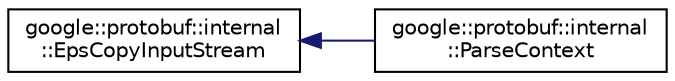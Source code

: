 digraph "类继承关系图"
{
 // LATEX_PDF_SIZE
  edge [fontname="Helvetica",fontsize="10",labelfontname="Helvetica",labelfontsize="10"];
  node [fontname="Helvetica",fontsize="10",shape=record];
  rankdir="LR";
  Node0 [label="google::protobuf::internal\l::EpsCopyInputStream",height=0.2,width=0.4,color="black", fillcolor="white", style="filled",URL="$classgoogle_1_1protobuf_1_1internal_1_1EpsCopyInputStream.html",tooltip=" "];
  Node0 -> Node1 [dir="back",color="midnightblue",fontsize="10",style="solid",fontname="Helvetica"];
  Node1 [label="google::protobuf::internal\l::ParseContext",height=0.2,width=0.4,color="black", fillcolor="white", style="filled",URL="$classgoogle_1_1protobuf_1_1internal_1_1ParseContext.html",tooltip=" "];
}
